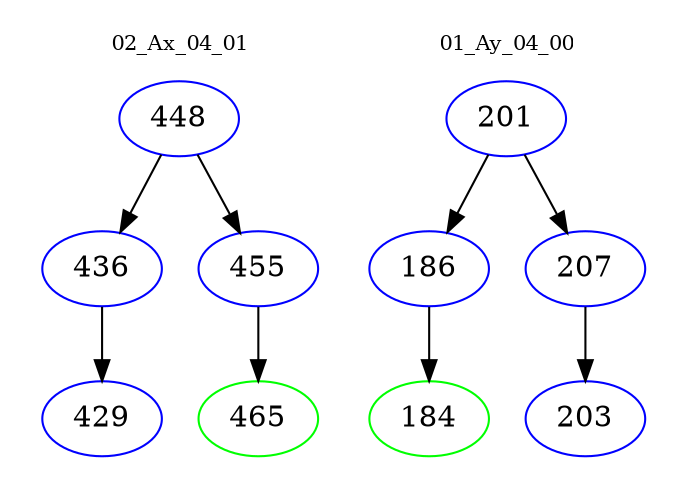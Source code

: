 digraph{
subgraph cluster_0 {
color = white
label = "02_Ax_04_01";
fontsize=10;
T0_448 [label="448", color="blue"]
T0_448 -> T0_436 [color="black"]
T0_436 [label="436", color="blue"]
T0_436 -> T0_429 [color="black"]
T0_429 [label="429", color="blue"]
T0_448 -> T0_455 [color="black"]
T0_455 [label="455", color="blue"]
T0_455 -> T0_465 [color="black"]
T0_465 [label="465", color="green"]
}
subgraph cluster_1 {
color = white
label = "01_Ay_04_00";
fontsize=10;
T1_201 [label="201", color="blue"]
T1_201 -> T1_186 [color="black"]
T1_186 [label="186", color="blue"]
T1_186 -> T1_184 [color="black"]
T1_184 [label="184", color="green"]
T1_201 -> T1_207 [color="black"]
T1_207 [label="207", color="blue"]
T1_207 -> T1_203 [color="black"]
T1_203 [label="203", color="blue"]
}
}
